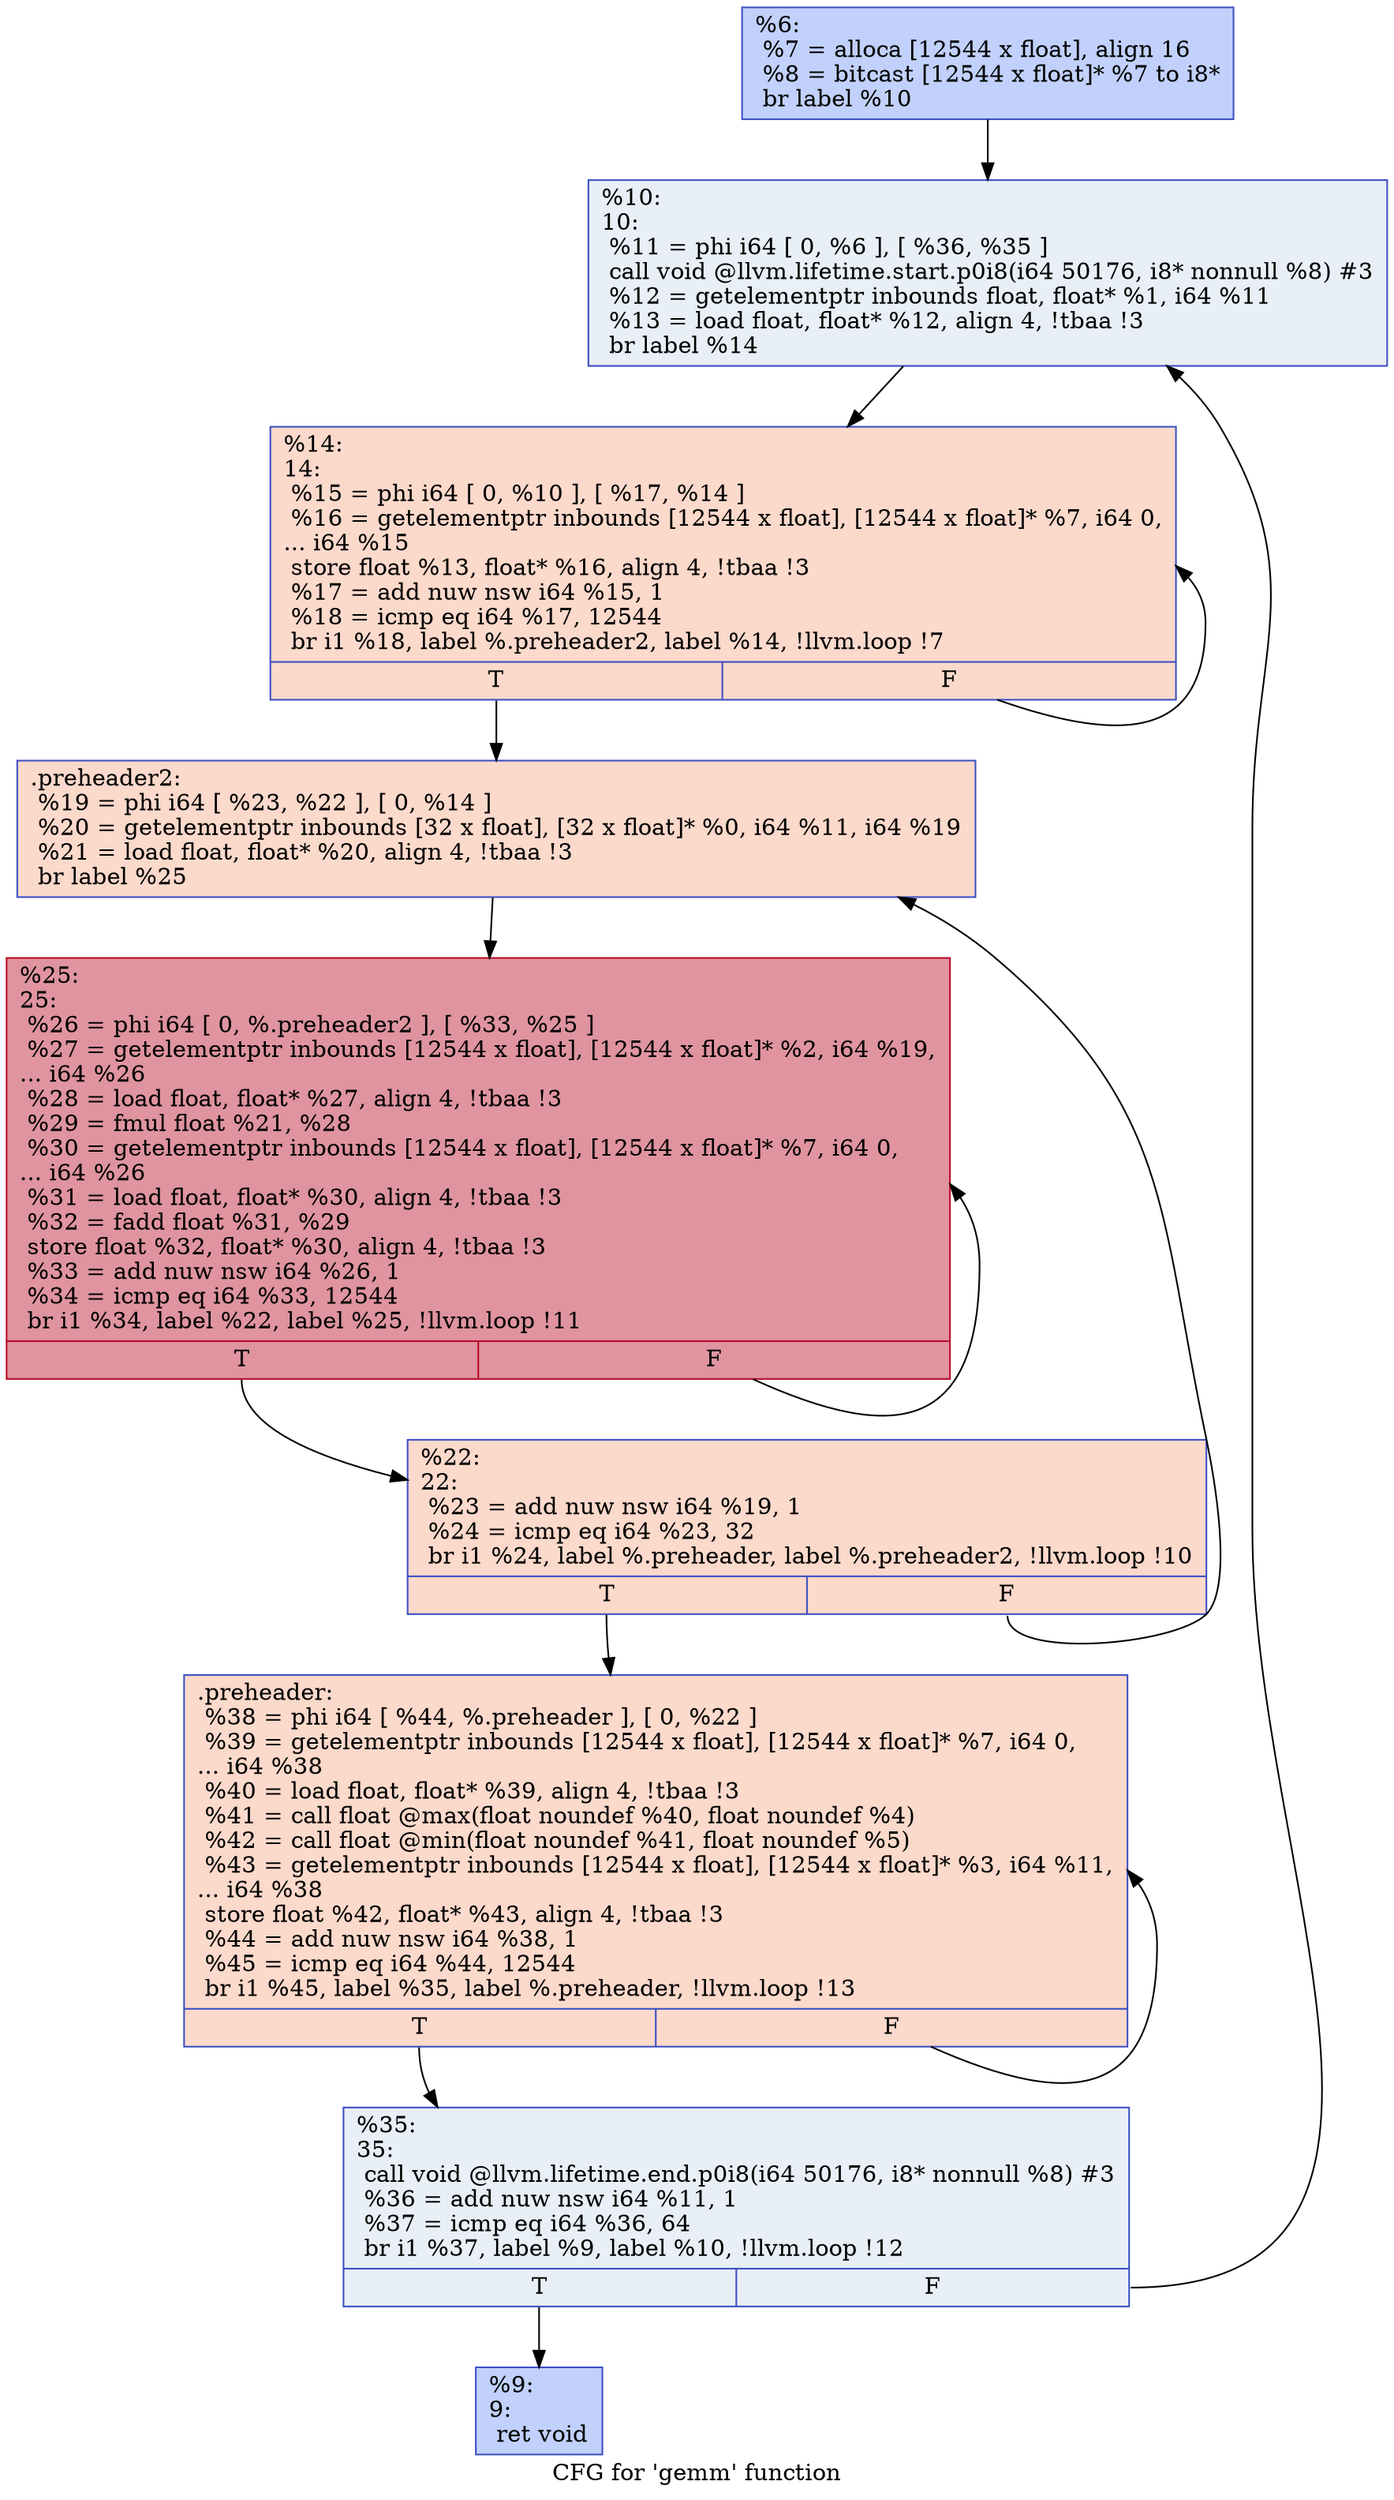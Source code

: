 digraph "CFG for 'gemm' function" {
	label="CFG for 'gemm' function";

	Node0x55f330e63380 [shape=record,color="#3d50c3ff", style=filled, fillcolor="#7396f570",label="{%6:\l  %7 = alloca [12544 x float], align 16\l  %8 = bitcast [12544 x float]* %7 to i8*\l  br label %10\l}"];
	Node0x55f330e63380 -> Node0x55f330e63420;
	Node0x55f330e633d0 [shape=record,color="#3d50c3ff", style=filled, fillcolor="#7396f570",label="{%9:\l9:                                                \l  ret void\l}"];
	Node0x55f330e63420 [shape=record,color="#3d50c3ff", style=filled, fillcolor="#cedaeb70",label="{%10:\l10:                                               \l  %11 = phi i64 [ 0, %6 ], [ %36, %35 ]\l  call void @llvm.lifetime.start.p0i8(i64 50176, i8* nonnull %8) #3\l  %12 = getelementptr inbounds float, float* %1, i64 %11\l  %13 = load float, float* %12, align 4, !tbaa !3\l  br label %14\l}"];
	Node0x55f330e63420 -> Node0x55f330e63470;
	Node0x55f330e63470 [shape=record,color="#3d50c3ff", style=filled, fillcolor="#f7a88970",label="{%14:\l14:                                               \l  %15 = phi i64 [ 0, %10 ], [ %17, %14 ]\l  %16 = getelementptr inbounds [12544 x float], [12544 x float]* %7, i64 0,\l... i64 %15\l  store float %13, float* %16, align 4, !tbaa !3\l  %17 = add nuw nsw i64 %15, 1\l  %18 = icmp eq i64 %17, 12544\l  br i1 %18, label %.preheader2, label %14, !llvm.loop !7\l|{<s0>T|<s1>F}}"];
	Node0x55f330e63470:s0 -> Node0x55f330e634c0;
	Node0x55f330e63470:s1 -> Node0x55f330e63470;
	Node0x55f330e634c0 [shape=record,color="#3d50c3ff", style=filled, fillcolor="#f7a88970",label="{.preheader2:                                      \l  %19 = phi i64 [ %23, %22 ], [ 0, %14 ]\l  %20 = getelementptr inbounds [32 x float], [32 x float]* %0, i64 %11, i64 %19\l  %21 = load float, float* %20, align 4, !tbaa !3\l  br label %25\l}"];
	Node0x55f330e634c0 -> Node0x55f330e63560;
	Node0x55f330e63510 [shape=record,color="#3d50c3ff", style=filled, fillcolor="#f7a88970",label="{%22:\l22:                                               \l  %23 = add nuw nsw i64 %19, 1\l  %24 = icmp eq i64 %23, 32\l  br i1 %24, label %.preheader, label %.preheader2, !llvm.loop !10\l|{<s0>T|<s1>F}}"];
	Node0x55f330e63510:s0 -> Node0x55f330e63600;
	Node0x55f330e63510:s1 -> Node0x55f330e634c0;
	Node0x55f330e63560 [shape=record,color="#b70d28ff", style=filled, fillcolor="#b70d2870",label="{%25:\l25:                                               \l  %26 = phi i64 [ 0, %.preheader2 ], [ %33, %25 ]\l  %27 = getelementptr inbounds [12544 x float], [12544 x float]* %2, i64 %19,\l... i64 %26\l  %28 = load float, float* %27, align 4, !tbaa !3\l  %29 = fmul float %21, %28\l  %30 = getelementptr inbounds [12544 x float], [12544 x float]* %7, i64 0,\l... i64 %26\l  %31 = load float, float* %30, align 4, !tbaa !3\l  %32 = fadd float %31, %29\l  store float %32, float* %30, align 4, !tbaa !3\l  %33 = add nuw nsw i64 %26, 1\l  %34 = icmp eq i64 %33, 12544\l  br i1 %34, label %22, label %25, !llvm.loop !11\l|{<s0>T|<s1>F}}"];
	Node0x55f330e63560:s0 -> Node0x55f330e63510;
	Node0x55f330e63560:s1 -> Node0x55f330e63560;
	Node0x55f330e635b0 [shape=record,color="#3d50c3ff", style=filled, fillcolor="#cedaeb70",label="{%35:\l35:                                               \l  call void @llvm.lifetime.end.p0i8(i64 50176, i8* nonnull %8) #3\l  %36 = add nuw nsw i64 %11, 1\l  %37 = icmp eq i64 %36, 64\l  br i1 %37, label %9, label %10, !llvm.loop !12\l|{<s0>T|<s1>F}}"];
	Node0x55f330e635b0:s0 -> Node0x55f330e633d0;
	Node0x55f330e635b0:s1 -> Node0x55f330e63420;
	Node0x55f330e63600 [shape=record,color="#3d50c3ff", style=filled, fillcolor="#f7a88970",label="{.preheader:                                       \l  %38 = phi i64 [ %44, %.preheader ], [ 0, %22 ]\l  %39 = getelementptr inbounds [12544 x float], [12544 x float]* %7, i64 0,\l... i64 %38\l  %40 = load float, float* %39, align 4, !tbaa !3\l  %41 = call float @max(float noundef %40, float noundef %4)\l  %42 = call float @min(float noundef %41, float noundef %5)\l  %43 = getelementptr inbounds [12544 x float], [12544 x float]* %3, i64 %11,\l... i64 %38\l  store float %42, float* %43, align 4, !tbaa !3\l  %44 = add nuw nsw i64 %38, 1\l  %45 = icmp eq i64 %44, 12544\l  br i1 %45, label %35, label %.preheader, !llvm.loop !13\l|{<s0>T|<s1>F}}"];
	Node0x55f330e63600:s0 -> Node0x55f330e635b0;
	Node0x55f330e63600:s1 -> Node0x55f330e63600;
}

